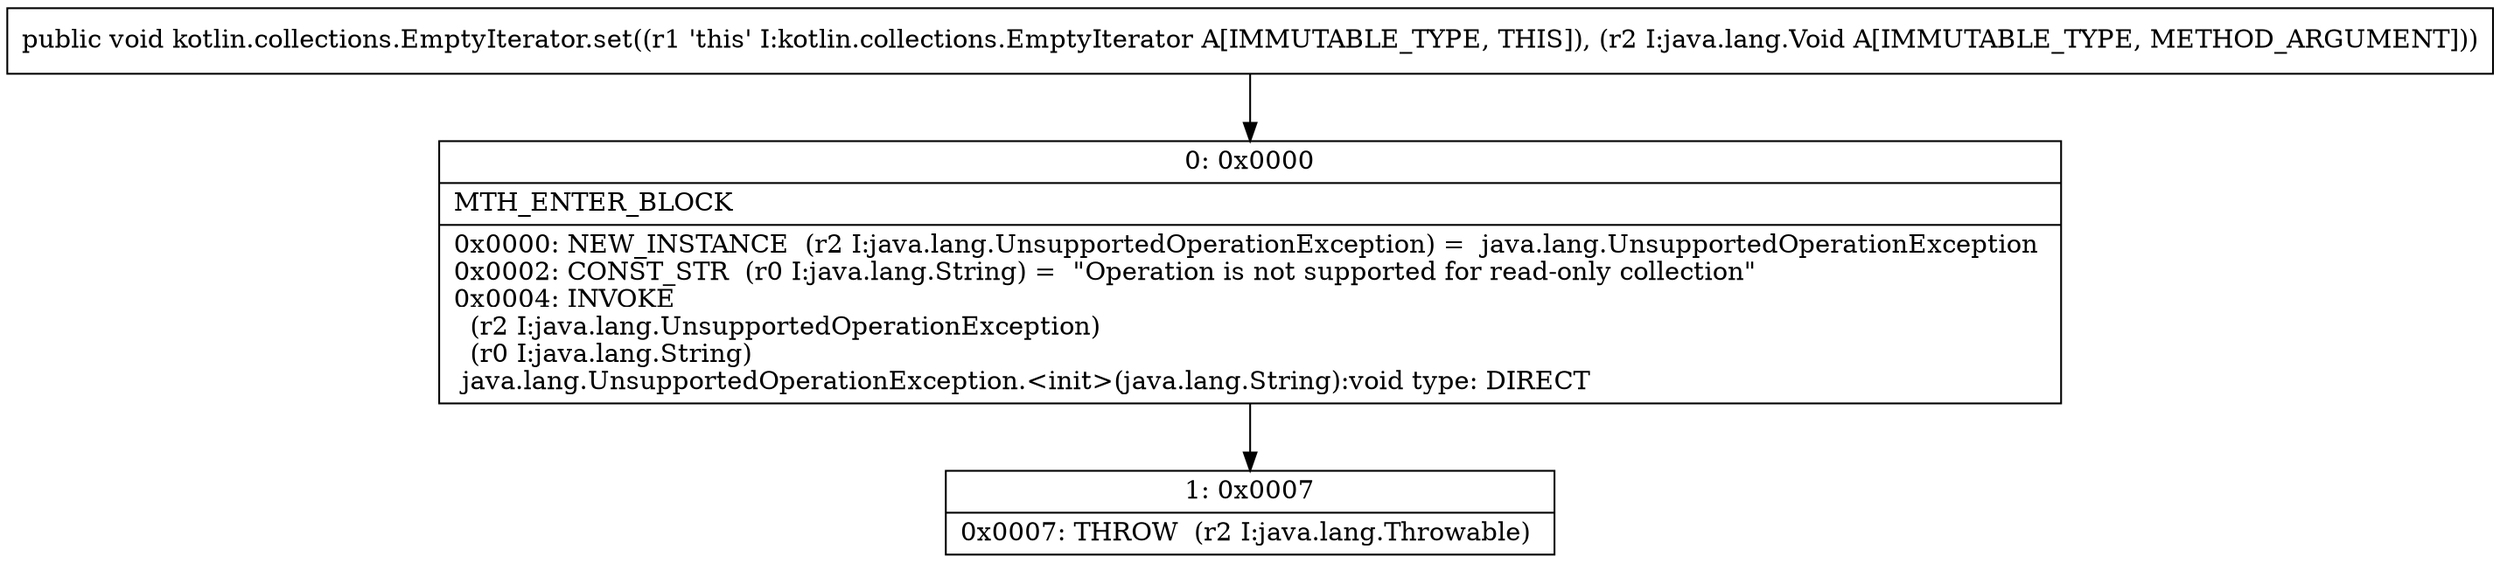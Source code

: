 digraph "CFG forkotlin.collections.EmptyIterator.set(Ljava\/lang\/Void;)V" {
Node_0 [shape=record,label="{0\:\ 0x0000|MTH_ENTER_BLOCK\l|0x0000: NEW_INSTANCE  (r2 I:java.lang.UnsupportedOperationException) =  java.lang.UnsupportedOperationException \l0x0002: CONST_STR  (r0 I:java.lang.String) =  \"Operation is not supported for read\-only collection\" \l0x0004: INVOKE  \l  (r2 I:java.lang.UnsupportedOperationException)\l  (r0 I:java.lang.String)\l java.lang.UnsupportedOperationException.\<init\>(java.lang.String):void type: DIRECT \l}"];
Node_1 [shape=record,label="{1\:\ 0x0007|0x0007: THROW  (r2 I:java.lang.Throwable) \l}"];
MethodNode[shape=record,label="{public void kotlin.collections.EmptyIterator.set((r1 'this' I:kotlin.collections.EmptyIterator A[IMMUTABLE_TYPE, THIS]), (r2 I:java.lang.Void A[IMMUTABLE_TYPE, METHOD_ARGUMENT])) }"];
MethodNode -> Node_0;
Node_0 -> Node_1;
}

